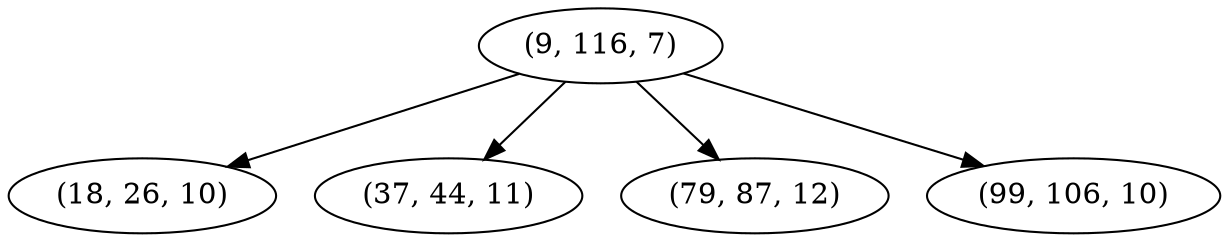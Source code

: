 digraph tree {
    "(9, 116, 7)";
    "(18, 26, 10)";
    "(37, 44, 11)";
    "(79, 87, 12)";
    "(99, 106, 10)";
    "(9, 116, 7)" -> "(18, 26, 10)";
    "(9, 116, 7)" -> "(37, 44, 11)";
    "(9, 116, 7)" -> "(79, 87, 12)";
    "(9, 116, 7)" -> "(99, 106, 10)";
}
